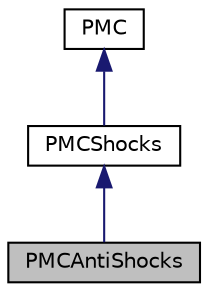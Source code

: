 digraph "PMCAntiShocks"
{
 // INTERACTIVE_SVG=YES
  bgcolor="transparent";
  edge [fontname="Helvetica",fontsize="10",labelfontname="Helvetica",labelfontsize="10"];
  node [fontname="Helvetica",fontsize="10",shape=record];
  Node0 [label="PMCAntiShocks",height=0.2,width=0.4,color="black", fillcolor="grey75", style="filled", fontcolor="black"];
  Node1 -> Node0 [dir="back",color="midnightblue",fontsize="10",style="solid",fontname="Helvetica"];
  Node1 [label="PMCShocks",height=0.2,width=0.4,color="black",URL="$d1/df0/classumontreal_1_1ssj_1_1networks_1_1staticreliability_1_1PMCShocks.html",tooltip="This class implements the Permutation Monte Carlo method with shocks to estimate the reliability of a..."];
  Node2 -> Node1 [dir="back",color="midnightblue",fontsize="10",style="solid",fontname="Helvetica"];
  Node2 [label="PMC",height=0.2,width=0.4,color="black",URL="$dc/db6/classumontreal_1_1ssj_1_1networks_1_1staticreliability_1_1PMC.html",tooltip="This class implements the Permutation Monte Carlo method to estimate the reliability of a network..."];
}
